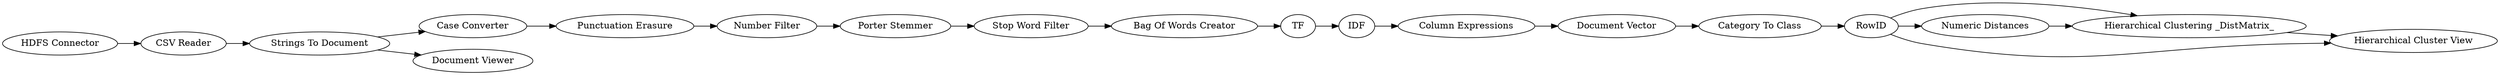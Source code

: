 digraph {
	7 -> 8
	8 -> 9
	13 -> 14
	2 -> 3
	12 -> 13
	18 -> 19
	14 -> 15
	11 -> 12
	17 -> 18
	1 -> 2
	16 -> 18
	10 -> 11
	15 -> 16
	3 -> 5
	6 -> 7
	16 -> 19
	3 -> 4
	5 -> 6
	9 -> 10
	16 -> 17
	7 [label="Number Filter"]
	9 [label="Stop Word Filter"]
	18 [label="Hierarchical Clustering _DistMatrix_"]
	8 [label="Porter Stemmer"]
	17 [label="Numeric Distances"]
	3 [label="Strings To Document"]
	19 [label="Hierarchical Cluster View"]
	6 [label="Punctuation Erasure"]
	15 [label="Category To Class"]
	12 [label=IDF]
	10 [label="Bag Of Words Creator"]
	16 [label=RowID]
	1 [label="HDFS Connector"]
	11 [label=TF]
	4 [label="Document Viewer"]
	14 [label="Document Vector"]
	5 [label="Case Converter"]
	13 [label="Column Expressions"]
	2 [label="CSV Reader"]
	rankdir=LR
}
